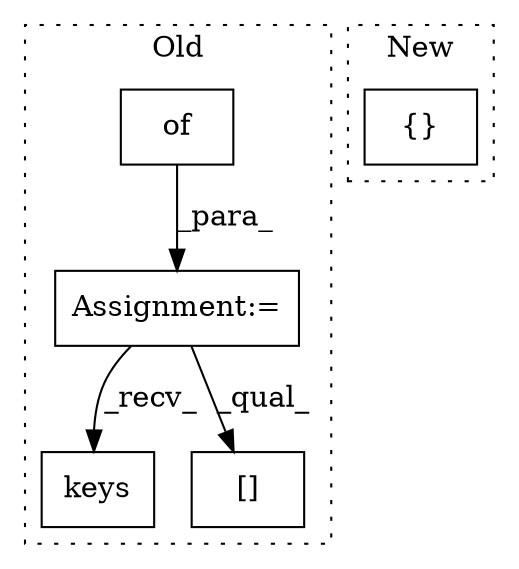 digraph G {
subgraph cluster0 {
1 [label="keys" a="32" s="2340" l="6" shape="box"];
3 [label="Assignment:=" a="7" s="1896" l="1" shape="box"];
4 [label="[]" a="2" s="2795,2808" l="7,1" shape="box"];
5 [label="of" a="32" s="1901,2283" l="3,1" shape="box"];
label = "Old";
style="dotted";
}
subgraph cluster1 {
2 [label="{}" a="4" s="1919,2182" l="1,1" shape="box"];
label = "New";
style="dotted";
}
3 -> 4 [label="_qual_"];
3 -> 1 [label="_recv_"];
5 -> 3 [label="_para_"];
}